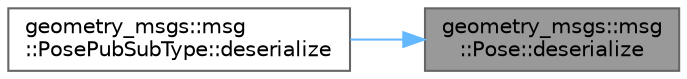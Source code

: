 digraph "geometry_msgs::msg::Pose::deserialize"
{
 // INTERACTIVE_SVG=YES
 // LATEX_PDF_SIZE
  bgcolor="transparent";
  edge [fontname=Helvetica,fontsize=10,labelfontname=Helvetica,labelfontsize=10];
  node [fontname=Helvetica,fontsize=10,shape=box,height=0.2,width=0.4];
  rankdir="RL";
  Node1 [id="Node000001",label="geometry_msgs::msg\l::Pose::deserialize",height=0.2,width=0.4,color="gray40", fillcolor="grey60", style="filled", fontcolor="black",tooltip="This function deserializes an object using CDR serialization."];
  Node1 -> Node2 [id="edge1_Node000001_Node000002",dir="back",color="steelblue1",style="solid",tooltip=" "];
  Node2 [id="Node000002",label="geometry_msgs::msg\l::PosePubSubType::deserialize",height=0.2,width=0.4,color="grey40", fillcolor="white", style="filled",URL="$d1/dc0/classgeometry__msgs_1_1msg_1_1PosePubSubType.html#ad191bbd98b22525c793250ea3bdc5e55",tooltip=" "];
}
